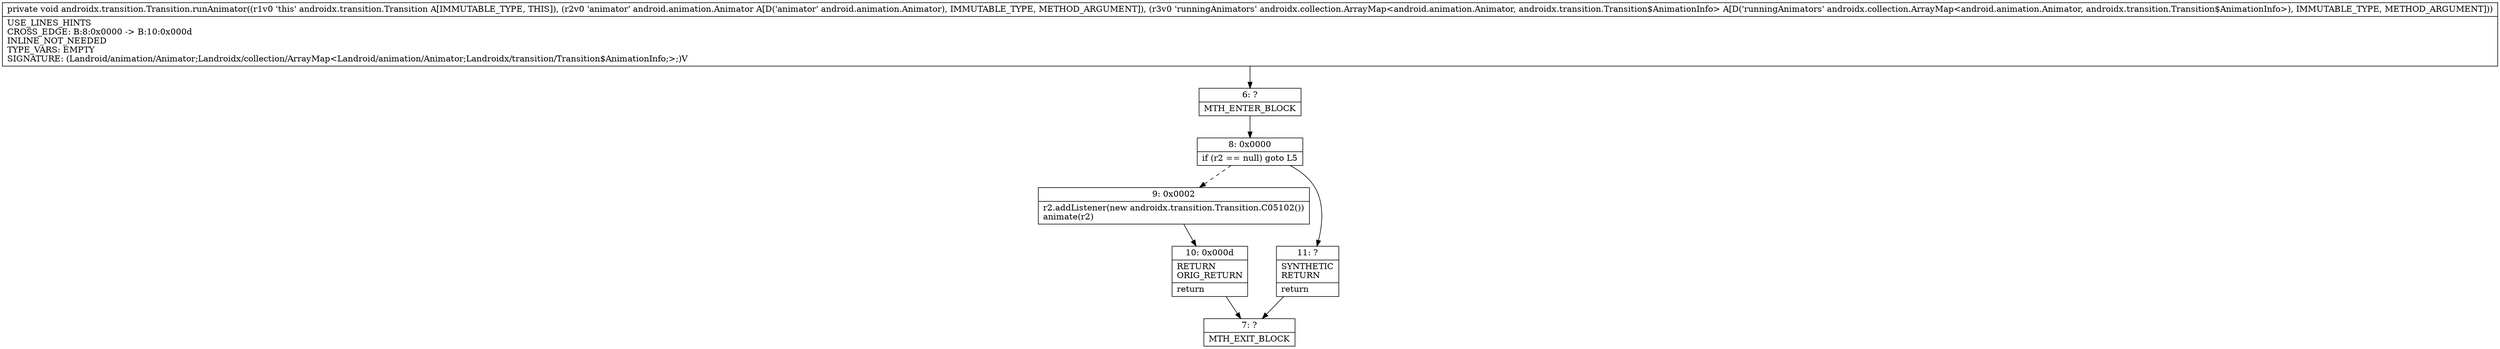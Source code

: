 digraph "CFG forandroidx.transition.Transition.runAnimator(Landroid\/animation\/Animator;Landroidx\/collection\/ArrayMap;)V" {
Node_6 [shape=record,label="{6\:\ ?|MTH_ENTER_BLOCK\l}"];
Node_8 [shape=record,label="{8\:\ 0x0000|if (r2 == null) goto L5\l}"];
Node_9 [shape=record,label="{9\:\ 0x0002|r2.addListener(new androidx.transition.Transition.C05102())\lanimate(r2)\l}"];
Node_10 [shape=record,label="{10\:\ 0x000d|RETURN\lORIG_RETURN\l|return\l}"];
Node_7 [shape=record,label="{7\:\ ?|MTH_EXIT_BLOCK\l}"];
Node_11 [shape=record,label="{11\:\ ?|SYNTHETIC\lRETURN\l|return\l}"];
MethodNode[shape=record,label="{private void androidx.transition.Transition.runAnimator((r1v0 'this' androidx.transition.Transition A[IMMUTABLE_TYPE, THIS]), (r2v0 'animator' android.animation.Animator A[D('animator' android.animation.Animator), IMMUTABLE_TYPE, METHOD_ARGUMENT]), (r3v0 'runningAnimators' androidx.collection.ArrayMap\<android.animation.Animator, androidx.transition.Transition$AnimationInfo\> A[D('runningAnimators' androidx.collection.ArrayMap\<android.animation.Animator, androidx.transition.Transition$AnimationInfo\>), IMMUTABLE_TYPE, METHOD_ARGUMENT]))  | USE_LINES_HINTS\lCROSS_EDGE: B:8:0x0000 \-\> B:10:0x000d\lINLINE_NOT_NEEDED\lTYPE_VARS: EMPTY\lSIGNATURE: (Landroid\/animation\/Animator;Landroidx\/collection\/ArrayMap\<Landroid\/animation\/Animator;Landroidx\/transition\/Transition$AnimationInfo;\>;)V\l}"];
MethodNode -> Node_6;Node_6 -> Node_8;
Node_8 -> Node_9[style=dashed];
Node_8 -> Node_11;
Node_9 -> Node_10;
Node_10 -> Node_7;
Node_11 -> Node_7;
}

